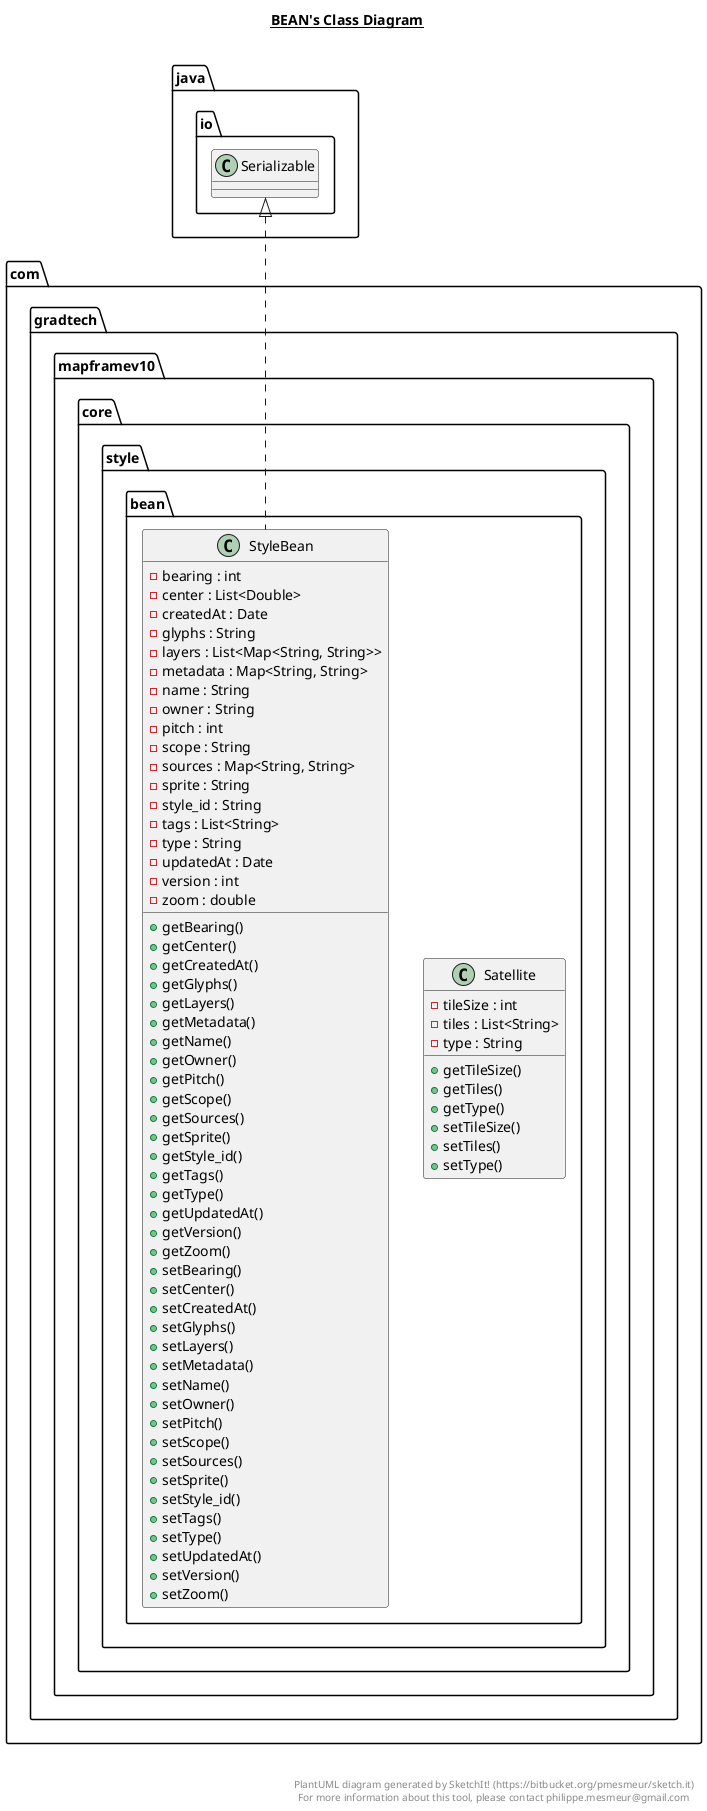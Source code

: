 @startuml

title __BEAN's Class Diagram__\n

  namespace com.gradtech.mapframev10 {
    namespace core.style.bean {
      class com.gradtech.mapframev10.core.style.bean.Satellite {
          - tileSize : int
          - tiles : List<String>
          - type : String
          + getTileSize()
          + getTiles()
          + getType()
          + setTileSize()
          + setTiles()
          + setType()
      }
    }
  }
  

  namespace com.gradtech.mapframev10 {
    namespace core.style.bean {
      class com.gradtech.mapframev10.core.style.bean.StyleBean {
          - bearing : int
          - center : List<Double>
          - createdAt : Date
          - glyphs : String
          - layers : List<Map<String, String>>
          - metadata : Map<String, String>
          - name : String
          - owner : String
          - pitch : int
          - scope : String
          - sources : Map<String, String>
          - sprite : String
          - style_id : String
          - tags : List<String>
          - type : String
          - updatedAt : Date
          - version : int
          - zoom : double
          + getBearing()
          + getCenter()
          + getCreatedAt()
          + getGlyphs()
          + getLayers()
          + getMetadata()
          + getName()
          + getOwner()
          + getPitch()
          + getScope()
          + getSources()
          + getSprite()
          + getStyle_id()
          + getTags()
          + getType()
          + getUpdatedAt()
          + getVersion()
          + getZoom()
          + setBearing()
          + setCenter()
          + setCreatedAt()
          + setGlyphs()
          + setLayers()
          + setMetadata()
          + setName()
          + setOwner()
          + setPitch()
          + setScope()
          + setSources()
          + setSprite()
          + setStyle_id()
          + setTags()
          + setType()
          + setUpdatedAt()
          + setVersion()
          + setZoom()
      }
    }
  }
  

  com.gradtech.mapframev10.core.style.bean.StyleBean .up.|> java.io.Serializable


right footer


PlantUML diagram generated by SketchIt! (https://bitbucket.org/pmesmeur/sketch.it)
For more information about this tool, please contact philippe.mesmeur@gmail.com
endfooter

@enduml
